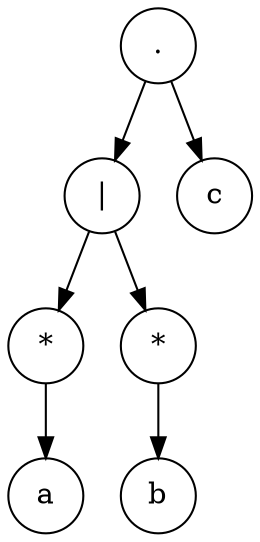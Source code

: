 // resultado
digraph Tree {
	graph [rankdir=TB]
	2019410165136 [label="." shape=circle]
	2019410164944 [label="|" shape=circle]
	2019410164656 [label="*" shape=circle]
	2019410164560 [label=a shape=circle]
	2019410164656 -> 2019410164560
	2019410164944 -> 2019410164656
	2019410164848 [label="*" shape=circle]
	2019410164752 [label=b shape=circle]
	2019410164848 -> 2019410164752
	2019410164944 -> 2019410164848
	2019410165136 -> 2019410164944
	2019410165040 [label=c shape=circle]
	2019410165136 -> 2019410165040
}
